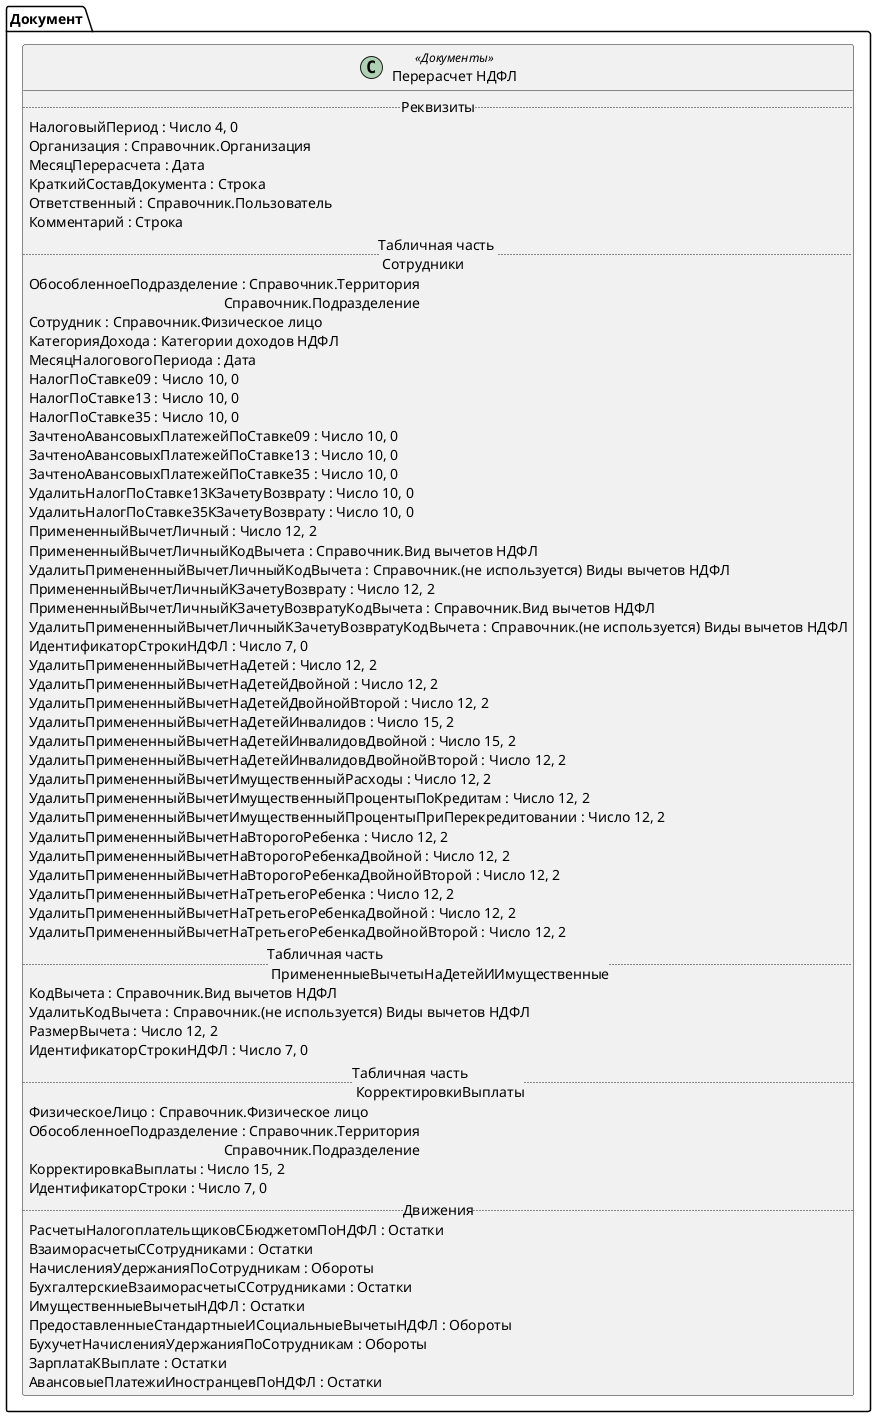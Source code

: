 ﻿@startuml ПерерасчетНДФЛ
'!include templates.wsd
'..\include templates.wsd
class Документ.ПерерасчетНДФЛ as "Перерасчет НДФЛ" <<Документы>>
{
..Реквизиты..
НалоговыйПериод : Число 4, 0
Организация : Справочник.Организация
МесяцПерерасчета : Дата
КраткийСоставДокумента : Строка
Ответственный : Справочник.Пользователь
Комментарий : Строка
..Табличная часть \n Сотрудники..
ОбособленноеПодразделение : Справочник.Территория\rСправочник.Подразделение
Сотрудник : Справочник.Физическое лицо
КатегорияДохода : Категории доходов НДФЛ
МесяцНалоговогоПериода : Дата
НалогПоСтавке09 : Число 10, 0
НалогПоСтавке13 : Число 10, 0
НалогПоСтавке35 : Число 10, 0
ЗачтеноАвансовыхПлатежейПоСтавке09 : Число 10, 0
ЗачтеноАвансовыхПлатежейПоСтавке13 : Число 10, 0
ЗачтеноАвансовыхПлатежейПоСтавке35 : Число 10, 0
УдалитьНалогПоСтавке13КЗачетуВозврату : Число 10, 0
УдалитьНалогПоСтавке35КЗачетуВозврату : Число 10, 0
ПримененныйВычетЛичный : Число 12, 2
ПримененныйВычетЛичныйКодВычета : Справочник.Вид вычетов НДФЛ
УдалитьПримененныйВычетЛичныйКодВычета : Справочник.(не используется) Виды вычетов НДФЛ
ПримененныйВычетЛичныйКЗачетуВозврату : Число 12, 2
ПримененныйВычетЛичныйКЗачетуВозвратуКодВычета : Справочник.Вид вычетов НДФЛ
УдалитьПримененныйВычетЛичныйКЗачетуВозвратуКодВычета : Справочник.(не используется) Виды вычетов НДФЛ
ИдентификаторСтрокиНДФЛ : Число 7, 0
УдалитьПримененныйВычетНаДетей : Число 12, 2
УдалитьПримененныйВычетНаДетейДвойной : Число 12, 2
УдалитьПримененныйВычетНаДетейДвойнойВторой : Число 12, 2
УдалитьПримененныйВычетНаДетейИнвалидов : Число 15, 2
УдалитьПримененныйВычетНаДетейИнвалидовДвойной : Число 15, 2
УдалитьПримененныйВычетНаДетейИнвалидовДвойнойВторой : Число 12, 2
УдалитьПримененныйВычетИмущественныйРасходы : Число 12, 2
УдалитьПримененныйВычетИмущественныйПроцентыПоКредитам : Число 12, 2
УдалитьПримененныйВычетИмущественныйПроцентыПриПерекредитовании : Число 12, 2
УдалитьПримененныйВычетНаВторогоРебенка : Число 12, 2
УдалитьПримененныйВычетНаВторогоРебенкаДвойной : Число 12, 2
УдалитьПримененныйВычетНаВторогоРебенкаДвойнойВторой : Число 12, 2
УдалитьПримененныйВычетНаТретьегоРебенка : Число 12, 2
УдалитьПримененныйВычетНаТретьегоРебенкаДвойной : Число 12, 2
УдалитьПримененныйВычетНаТретьегоРебенкаДвойнойВторой : Число 12, 2
..Табличная часть \n ПримененныеВычетыНаДетейИИмущественные..
КодВычета : Справочник.Вид вычетов НДФЛ
УдалитьКодВычета : Справочник.(не используется) Виды вычетов НДФЛ
РазмерВычета : Число 12, 2
ИдентификаторСтрокиНДФЛ : Число 7, 0
..Табличная часть \n КорректировкиВыплаты..
ФизическоеЛицо : Справочник.Физическое лицо
ОбособленноеПодразделение : Справочник.Территория\rСправочник.Подразделение
КорректировкаВыплаты : Число 15, 2
ИдентификаторСтроки : Число 7, 0
..Движения..
РасчетыНалогоплательщиковСБюджетомПоНДФЛ : Остатки
ВзаиморасчетыССотрудниками : Остатки
НачисленияУдержанияПоСотрудникам : Обороты
БухгалтерскиеВзаиморасчетыССотрудниками : Остатки
ИмущественныеВычетыНДФЛ : Остатки
ПредоставленныеСтандартныеИСоциальныеВычетыНДФЛ : Обороты
БухучетНачисленияУдержанияПоСотрудникам : Обороты
ЗарплатаКВыплате : Остатки
АвансовыеПлатежиИностранцевПоНДФЛ : Остатки
}
@enduml
